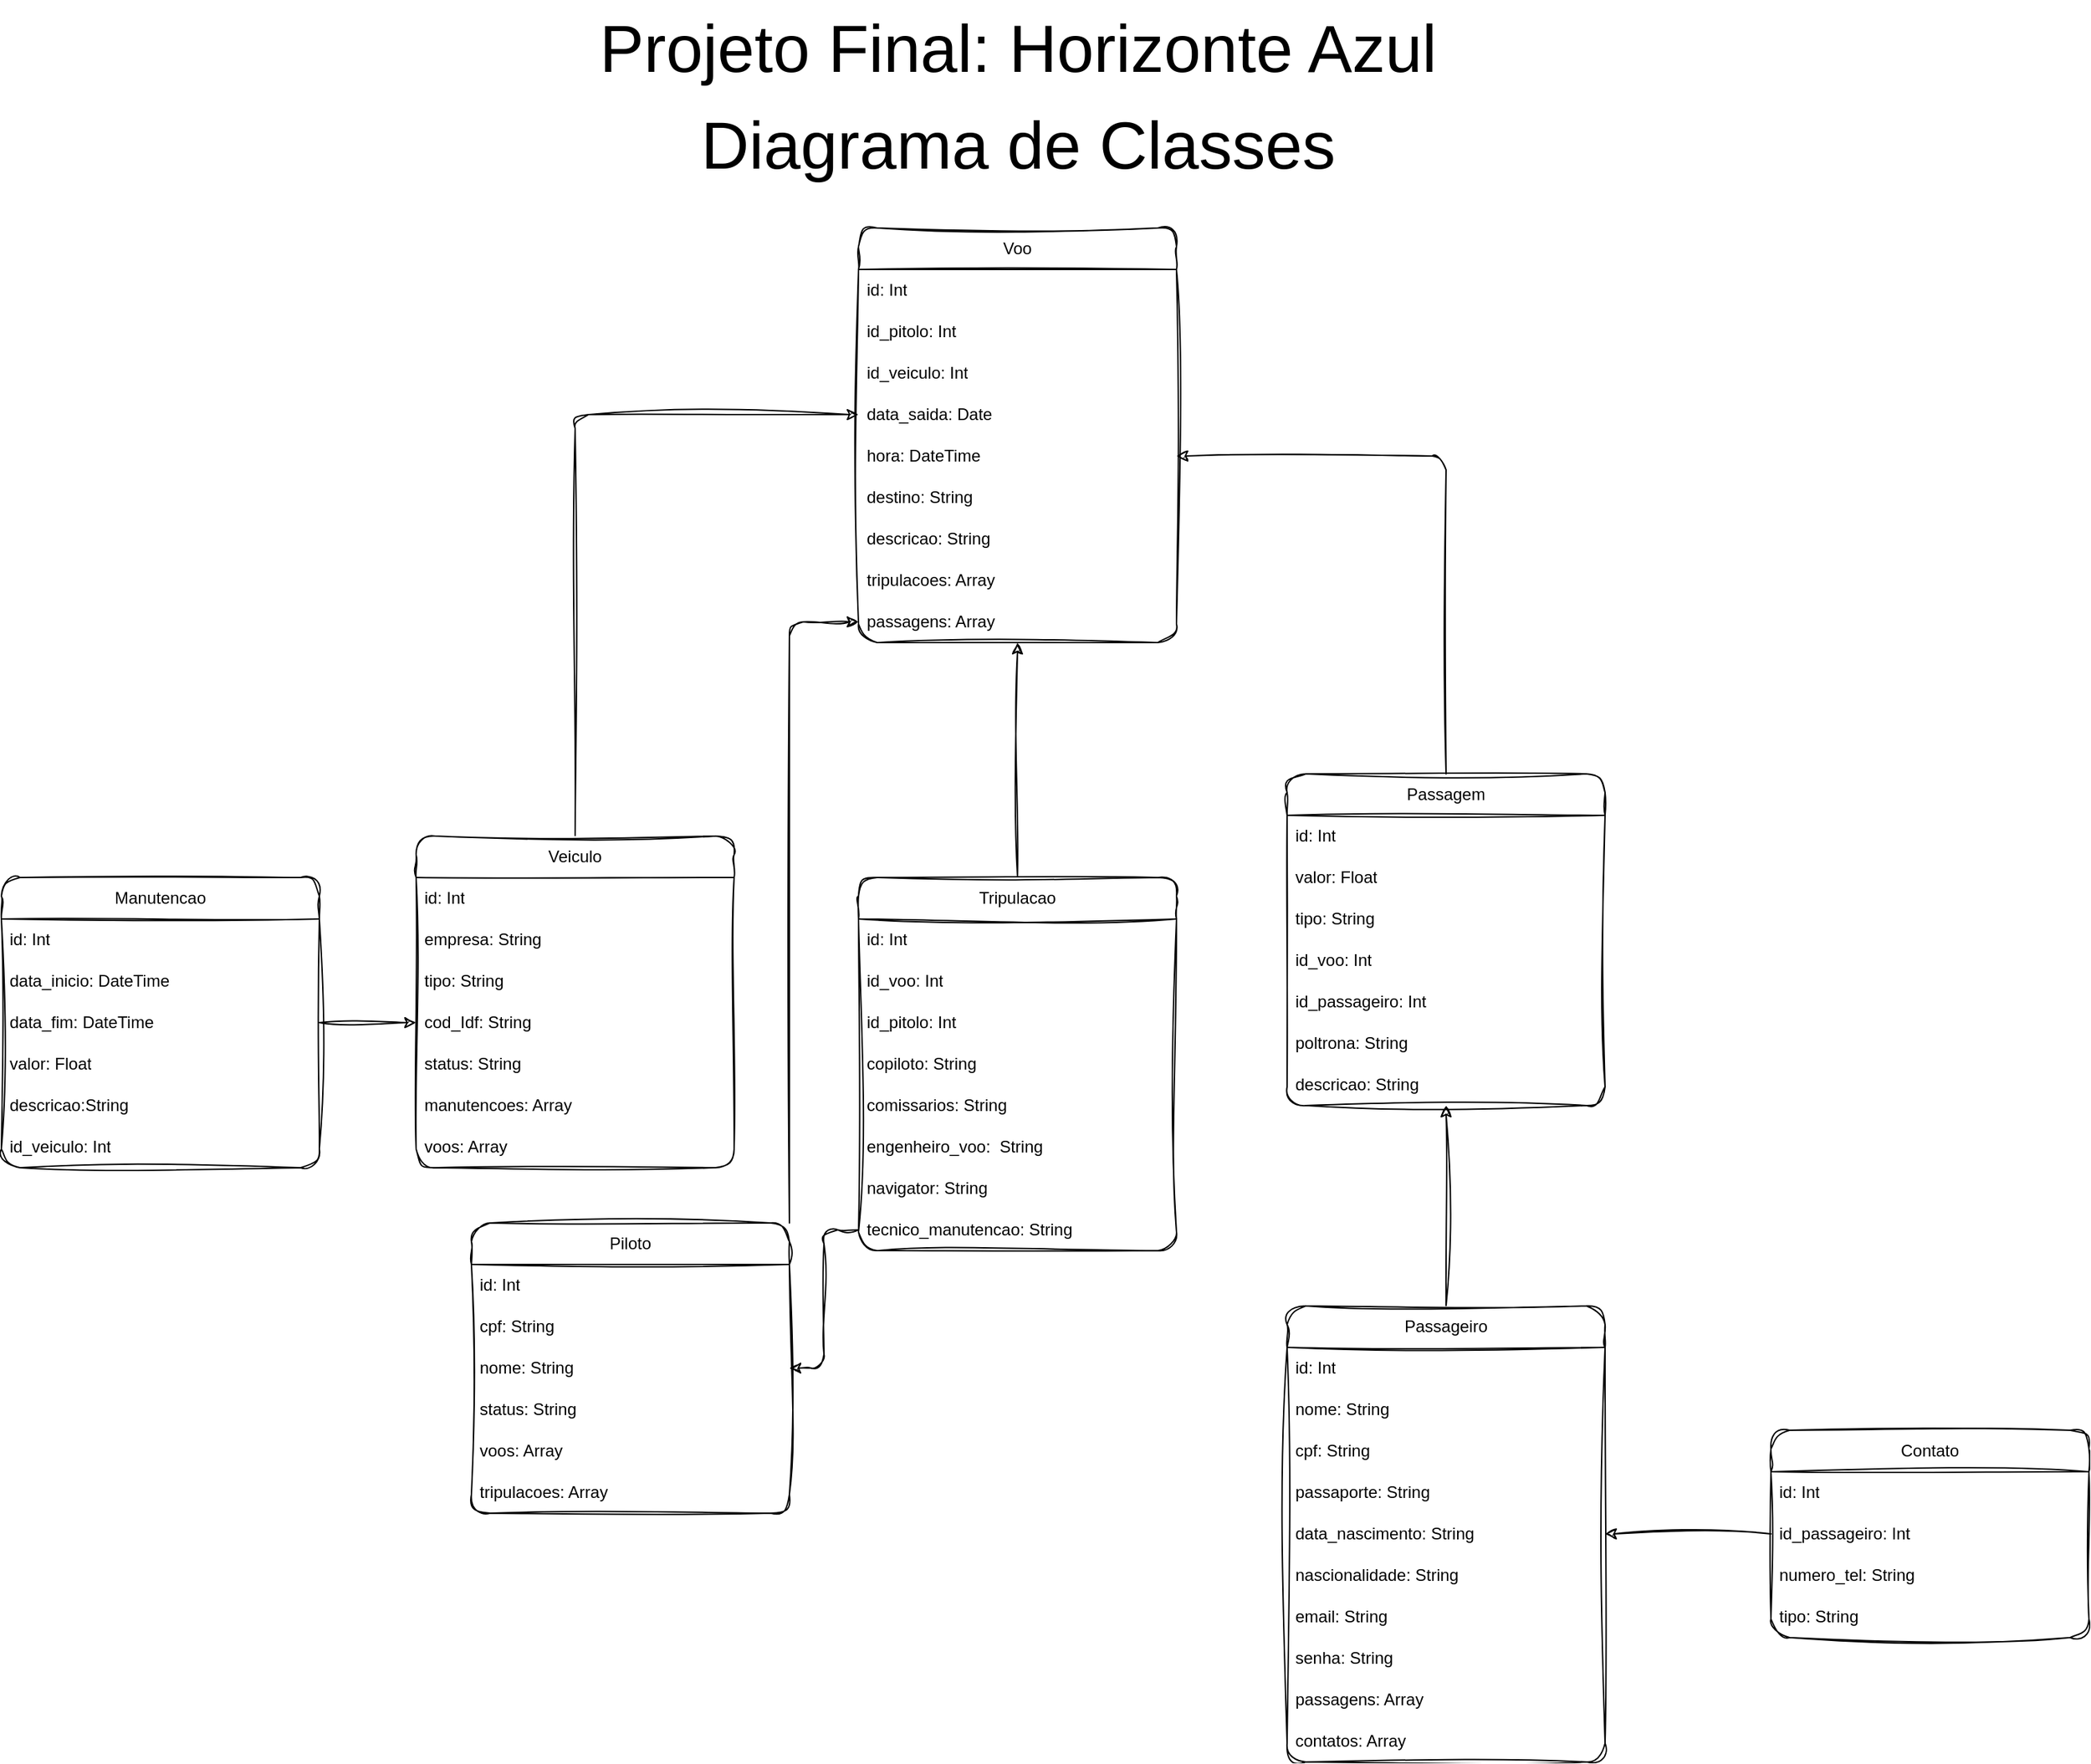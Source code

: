 <mxfile version="21.1.4" type="device">
  <diagram name="Página-1" id="57ZJlV7UDPxbz3Lcstur">
    <mxGraphModel dx="2261" dy="796" grid="1" gridSize="10" guides="1" tooltips="1" connect="1" arrows="1" fold="1" page="1" pageScale="1" pageWidth="827" pageHeight="1169" math="0" shadow="0">
      <root>
        <mxCell id="0" />
        <mxCell id="1" parent="0" />
        <mxCell id="BZqMz1iJFtQUYnJaiItr-1" value="&lt;font style=&quot;font-size: 48px;&quot;&gt;Projeto Final: Horizonte Azul&lt;/font&gt;" style="text;html=1;align=center;verticalAlign=middle;resizable=0;points=[];autosize=1;strokeColor=none;fillColor=none;labelBackgroundColor=none;sketch=1;curveFitting=1;jiggle=2;rounded=1;" parent="1" vertex="1">
          <mxGeometry x="-310" y="25" width="630" height="70" as="geometry" />
        </mxCell>
        <mxCell id="BZqMz1iJFtQUYnJaiItr-2" value="&lt;font style=&quot;font-size: 48px;&quot;&gt;Diagrama de Classes&lt;/font&gt;" style="text;html=1;align=center;verticalAlign=middle;resizable=0;points=[];autosize=1;strokeColor=none;fillColor=none;labelBackgroundColor=none;sketch=1;curveFitting=1;jiggle=2;rounded=1;" parent="1" vertex="1">
          <mxGeometry x="-235" y="95" width="480" height="70" as="geometry" />
        </mxCell>
        <mxCell id="BZqMz1iJFtQUYnJaiItr-3" value="Voo" style="swimlane;fontStyle=0;childLayout=stackLayout;horizontal=1;startSize=30;horizontalStack=0;resizeParent=1;resizeParentMax=0;resizeLast=0;collapsible=1;marginBottom=0;whiteSpace=wrap;html=1;labelBackgroundColor=none;sketch=1;curveFitting=1;jiggle=2;rounded=1;" parent="1" vertex="1">
          <mxGeometry x="-110" y="190" width="230" height="300" as="geometry" />
        </mxCell>
        <mxCell id="BZqMz1iJFtQUYnJaiItr-4" value="id: Int" style="text;strokeColor=none;fillColor=none;align=left;verticalAlign=middle;spacingLeft=4;spacingRight=4;overflow=hidden;points=[[0,0.5],[1,0.5]];portConstraint=eastwest;rotatable=0;whiteSpace=wrap;html=1;labelBackgroundColor=none;sketch=1;curveFitting=1;jiggle=2;rounded=1;" parent="BZqMz1iJFtQUYnJaiItr-3" vertex="1">
          <mxGeometry y="30" width="230" height="30" as="geometry" />
        </mxCell>
        <mxCell id="BZqMz1iJFtQUYnJaiItr-8" value="id_pitolo: Int" style="text;strokeColor=none;fillColor=none;align=left;verticalAlign=middle;spacingLeft=4;spacingRight=4;overflow=hidden;points=[[0,0.5],[1,0.5]];portConstraint=eastwest;rotatable=0;whiteSpace=wrap;html=1;labelBackgroundColor=none;sketch=1;curveFitting=1;jiggle=2;rounded=1;" parent="BZqMz1iJFtQUYnJaiItr-3" vertex="1">
          <mxGeometry y="60" width="230" height="30" as="geometry" />
        </mxCell>
        <mxCell id="BZqMz1iJFtQUYnJaiItr-9" value="id_veiculo: Int" style="text;strokeColor=none;fillColor=none;align=left;verticalAlign=middle;spacingLeft=4;spacingRight=4;overflow=hidden;points=[[0,0.5],[1,0.5]];portConstraint=eastwest;rotatable=0;whiteSpace=wrap;html=1;labelBackgroundColor=none;sketch=1;curveFitting=1;jiggle=2;rounded=1;" parent="BZqMz1iJFtQUYnJaiItr-3" vertex="1">
          <mxGeometry y="90" width="230" height="30" as="geometry" />
        </mxCell>
        <mxCell id="BZqMz1iJFtQUYnJaiItr-10" value="data_saida: Date" style="text;strokeColor=none;fillColor=none;align=left;verticalAlign=middle;spacingLeft=4;spacingRight=4;overflow=hidden;points=[[0,0.5],[1,0.5]];portConstraint=eastwest;rotatable=0;whiteSpace=wrap;html=1;labelBackgroundColor=none;sketch=1;curveFitting=1;jiggle=2;rounded=1;" parent="BZqMz1iJFtQUYnJaiItr-3" vertex="1">
          <mxGeometry y="120" width="230" height="30" as="geometry" />
        </mxCell>
        <mxCell id="BZqMz1iJFtQUYnJaiItr-7" value="hora: DateTime" style="text;strokeColor=none;fillColor=none;align=left;verticalAlign=middle;spacingLeft=4;spacingRight=4;overflow=hidden;points=[[0,0.5],[1,0.5]];portConstraint=eastwest;rotatable=0;whiteSpace=wrap;html=1;labelBackgroundColor=none;sketch=1;curveFitting=1;jiggle=2;rounded=1;" parent="BZqMz1iJFtQUYnJaiItr-3" vertex="1">
          <mxGeometry y="150" width="230" height="30" as="geometry" />
        </mxCell>
        <mxCell id="BZqMz1iJFtQUYnJaiItr-5" value="destino: String" style="text;strokeColor=none;fillColor=none;align=left;verticalAlign=middle;spacingLeft=4;spacingRight=4;overflow=hidden;points=[[0,0.5],[1,0.5]];portConstraint=eastwest;rotatable=0;whiteSpace=wrap;html=1;labelBackgroundColor=none;sketch=1;curveFitting=1;jiggle=2;rounded=1;" parent="BZqMz1iJFtQUYnJaiItr-3" vertex="1">
          <mxGeometry y="180" width="230" height="30" as="geometry" />
        </mxCell>
        <mxCell id="BZqMz1iJFtQUYnJaiItr-11" value="descricao: String" style="text;strokeColor=none;fillColor=none;align=left;verticalAlign=middle;spacingLeft=4;spacingRight=4;overflow=hidden;points=[[0,0.5],[1,0.5]];portConstraint=eastwest;rotatable=0;whiteSpace=wrap;html=1;labelBackgroundColor=none;sketch=1;curveFitting=1;jiggle=2;rounded=1;" parent="BZqMz1iJFtQUYnJaiItr-3" vertex="1">
          <mxGeometry y="210" width="230" height="30" as="geometry" />
        </mxCell>
        <mxCell id="BZqMz1iJFtQUYnJaiItr-12" value="tripulacoes: Array" style="text;strokeColor=none;fillColor=none;align=left;verticalAlign=middle;spacingLeft=4;spacingRight=4;overflow=hidden;points=[[0,0.5],[1,0.5]];portConstraint=eastwest;rotatable=0;whiteSpace=wrap;html=1;labelBackgroundColor=none;sketch=1;curveFitting=1;jiggle=2;rounded=1;" parent="BZqMz1iJFtQUYnJaiItr-3" vertex="1">
          <mxGeometry y="240" width="230" height="30" as="geometry" />
        </mxCell>
        <mxCell id="BZqMz1iJFtQUYnJaiItr-13" value="passagens: Array" style="text;strokeColor=none;fillColor=none;align=left;verticalAlign=middle;spacingLeft=4;spacingRight=4;overflow=hidden;points=[[0,0.5],[1,0.5]];portConstraint=eastwest;rotatable=0;whiteSpace=wrap;html=1;labelBackgroundColor=none;sketch=1;curveFitting=1;jiggle=2;rounded=1;" parent="BZqMz1iJFtQUYnJaiItr-3" vertex="1">
          <mxGeometry y="270" width="230" height="30" as="geometry" />
        </mxCell>
        <mxCell id="lLCVNI6AiPQ63KvBmihK-2" style="edgeStyle=orthogonalEdgeStyle;rounded=1;orthogonalLoop=1;jettySize=auto;html=1;entryX=0;entryY=0.5;entryDx=0;entryDy=0;labelBackgroundColor=none;fontColor=default;sketch=1;curveFitting=1;jiggle=2;" edge="1" parent="1" source="BZqMz1iJFtQUYnJaiItr-14" target="BZqMz1iJFtQUYnJaiItr-10">
          <mxGeometry relative="1" as="geometry" />
        </mxCell>
        <mxCell id="BZqMz1iJFtQUYnJaiItr-14" value="Veiculo" style="swimlane;fontStyle=0;childLayout=stackLayout;horizontal=1;startSize=30;horizontalStack=0;resizeParent=1;resizeParentMax=0;resizeLast=0;collapsible=1;marginBottom=0;whiteSpace=wrap;html=1;labelBackgroundColor=none;sketch=1;curveFitting=1;jiggle=2;rounded=1;" parent="1" vertex="1">
          <mxGeometry x="-430" y="630" width="230" height="240" as="geometry" />
        </mxCell>
        <mxCell id="BZqMz1iJFtQUYnJaiItr-15" value="id: Int" style="text;strokeColor=none;fillColor=none;align=left;verticalAlign=middle;spacingLeft=4;spacingRight=4;overflow=hidden;points=[[0,0.5],[1,0.5]];portConstraint=eastwest;rotatable=0;whiteSpace=wrap;html=1;labelBackgroundColor=none;sketch=1;curveFitting=1;jiggle=2;rounded=1;" parent="BZqMz1iJFtQUYnJaiItr-14" vertex="1">
          <mxGeometry y="30" width="230" height="30" as="geometry" />
        </mxCell>
        <mxCell id="BZqMz1iJFtQUYnJaiItr-20" value="empresa: String" style="text;strokeColor=none;fillColor=none;align=left;verticalAlign=middle;spacingLeft=4;spacingRight=4;overflow=hidden;points=[[0,0.5],[1,0.5]];portConstraint=eastwest;rotatable=0;whiteSpace=wrap;html=1;labelBackgroundColor=none;sketch=1;curveFitting=1;jiggle=2;rounded=1;" parent="BZqMz1iJFtQUYnJaiItr-14" vertex="1">
          <mxGeometry y="60" width="230" height="30" as="geometry" />
        </mxCell>
        <mxCell id="BZqMz1iJFtQUYnJaiItr-21" value="tipo: String" style="text;strokeColor=none;fillColor=none;align=left;verticalAlign=middle;spacingLeft=4;spacingRight=4;overflow=hidden;points=[[0,0.5],[1,0.5]];portConstraint=eastwest;rotatable=0;whiteSpace=wrap;html=1;labelBackgroundColor=none;sketch=1;curveFitting=1;jiggle=2;rounded=1;" parent="BZqMz1iJFtQUYnJaiItr-14" vertex="1">
          <mxGeometry y="90" width="230" height="30" as="geometry" />
        </mxCell>
        <mxCell id="BZqMz1iJFtQUYnJaiItr-62" value="cod_Idf: String" style="text;strokeColor=none;fillColor=none;align=left;verticalAlign=middle;spacingLeft=4;spacingRight=4;overflow=hidden;points=[[0,0.5],[1,0.5]];portConstraint=eastwest;rotatable=0;whiteSpace=wrap;html=1;labelBackgroundColor=none;sketch=1;curveFitting=1;jiggle=2;rounded=1;" parent="BZqMz1iJFtQUYnJaiItr-14" vertex="1">
          <mxGeometry y="120" width="230" height="30" as="geometry" />
        </mxCell>
        <mxCell id="BZqMz1iJFtQUYnJaiItr-63" value="status: String" style="text;strokeColor=none;fillColor=none;align=left;verticalAlign=middle;spacingLeft=4;spacingRight=4;overflow=hidden;points=[[0,0.5],[1,0.5]];portConstraint=eastwest;rotatable=0;whiteSpace=wrap;html=1;labelBackgroundColor=none;sketch=1;curveFitting=1;jiggle=2;rounded=1;" parent="BZqMz1iJFtQUYnJaiItr-14" vertex="1">
          <mxGeometry y="150" width="230" height="30" as="geometry" />
        </mxCell>
        <mxCell id="BZqMz1iJFtQUYnJaiItr-22" value="manutencoes: Array" style="text;strokeColor=none;fillColor=none;align=left;verticalAlign=middle;spacingLeft=4;spacingRight=4;overflow=hidden;points=[[0,0.5],[1,0.5]];portConstraint=eastwest;rotatable=0;whiteSpace=wrap;html=1;labelBackgroundColor=none;sketch=1;curveFitting=1;jiggle=2;rounded=1;" parent="BZqMz1iJFtQUYnJaiItr-14" vertex="1">
          <mxGeometry y="180" width="230" height="30" as="geometry" />
        </mxCell>
        <mxCell id="BZqMz1iJFtQUYnJaiItr-23" value="voos: Array" style="text;strokeColor=none;fillColor=none;align=left;verticalAlign=middle;spacingLeft=4;spacingRight=4;overflow=hidden;points=[[0,0.5],[1,0.5]];portConstraint=eastwest;rotatable=0;whiteSpace=wrap;html=1;labelBackgroundColor=none;sketch=1;curveFitting=1;jiggle=2;rounded=1;" parent="BZqMz1iJFtQUYnJaiItr-14" vertex="1">
          <mxGeometry y="210" width="230" height="30" as="geometry" />
        </mxCell>
        <mxCell id="lLCVNI6AiPQ63KvBmihK-6" style="edgeStyle=orthogonalEdgeStyle;rounded=1;orthogonalLoop=1;jettySize=auto;html=1;entryX=1;entryY=0.5;entryDx=0;entryDy=0;labelBackgroundColor=none;fontColor=default;sketch=1;curveFitting=1;jiggle=2;" edge="1" parent="1" source="BZqMz1iJFtQUYnJaiItr-25" target="BZqMz1iJFtQUYnJaiItr-7">
          <mxGeometry relative="1" as="geometry" />
        </mxCell>
        <mxCell id="BZqMz1iJFtQUYnJaiItr-25" value="Passagem" style="swimlane;fontStyle=0;childLayout=stackLayout;horizontal=1;startSize=30;horizontalStack=0;resizeParent=1;resizeParentMax=0;resizeLast=0;collapsible=1;marginBottom=0;whiteSpace=wrap;html=1;labelBackgroundColor=none;sketch=1;curveFitting=1;jiggle=2;rounded=1;" parent="1" vertex="1">
          <mxGeometry x="200" y="585" width="230" height="240" as="geometry" />
        </mxCell>
        <mxCell id="BZqMz1iJFtQUYnJaiItr-26" value="id: Int" style="text;strokeColor=none;fillColor=none;align=left;verticalAlign=middle;spacingLeft=4;spacingRight=4;overflow=hidden;points=[[0,0.5],[1,0.5]];portConstraint=eastwest;rotatable=0;whiteSpace=wrap;html=1;labelBackgroundColor=none;sketch=1;curveFitting=1;jiggle=2;rounded=1;" parent="BZqMz1iJFtQUYnJaiItr-25" vertex="1">
          <mxGeometry y="30" width="230" height="30" as="geometry" />
        </mxCell>
        <mxCell id="BZqMz1iJFtQUYnJaiItr-27" value="valor: Float" style="text;strokeColor=none;fillColor=none;align=left;verticalAlign=middle;spacingLeft=4;spacingRight=4;overflow=hidden;points=[[0,0.5],[1,0.5]];portConstraint=eastwest;rotatable=0;whiteSpace=wrap;html=1;labelBackgroundColor=none;sketch=1;curveFitting=1;jiggle=2;rounded=1;" parent="BZqMz1iJFtQUYnJaiItr-25" vertex="1">
          <mxGeometry y="60" width="230" height="30" as="geometry" />
        </mxCell>
        <mxCell id="BZqMz1iJFtQUYnJaiItr-28" value="tipo: String" style="text;strokeColor=none;fillColor=none;align=left;verticalAlign=middle;spacingLeft=4;spacingRight=4;overflow=hidden;points=[[0,0.5],[1,0.5]];portConstraint=eastwest;rotatable=0;whiteSpace=wrap;html=1;labelBackgroundColor=none;sketch=1;curveFitting=1;jiggle=2;rounded=1;" parent="BZqMz1iJFtQUYnJaiItr-25" vertex="1">
          <mxGeometry y="90" width="230" height="30" as="geometry" />
        </mxCell>
        <mxCell id="BZqMz1iJFtQUYnJaiItr-29" value="id_voo: Int" style="text;strokeColor=none;fillColor=none;align=left;verticalAlign=middle;spacingLeft=4;spacingRight=4;overflow=hidden;points=[[0,0.5],[1,0.5]];portConstraint=eastwest;rotatable=0;whiteSpace=wrap;html=1;labelBackgroundColor=none;sketch=1;curveFitting=1;jiggle=2;rounded=1;" parent="BZqMz1iJFtQUYnJaiItr-25" vertex="1">
          <mxGeometry y="120" width="230" height="30" as="geometry" />
        </mxCell>
        <mxCell id="BZqMz1iJFtQUYnJaiItr-30" value="id_passageiro: Int" style="text;strokeColor=none;fillColor=none;align=left;verticalAlign=middle;spacingLeft=4;spacingRight=4;overflow=hidden;points=[[0,0.5],[1,0.5]];portConstraint=eastwest;rotatable=0;whiteSpace=wrap;html=1;labelBackgroundColor=none;sketch=1;curveFitting=1;jiggle=2;rounded=1;" parent="BZqMz1iJFtQUYnJaiItr-25" vertex="1">
          <mxGeometry y="150" width="230" height="30" as="geometry" />
        </mxCell>
        <mxCell id="BZqMz1iJFtQUYnJaiItr-31" value="poltrona: String" style="text;strokeColor=none;fillColor=none;align=left;verticalAlign=middle;spacingLeft=4;spacingRight=4;overflow=hidden;points=[[0,0.5],[1,0.5]];portConstraint=eastwest;rotatable=0;whiteSpace=wrap;html=1;labelBackgroundColor=none;sketch=1;curveFitting=1;jiggle=2;rounded=1;" parent="BZqMz1iJFtQUYnJaiItr-25" vertex="1">
          <mxGeometry y="180" width="230" height="30" as="geometry" />
        </mxCell>
        <mxCell id="BZqMz1iJFtQUYnJaiItr-32" value="descricao: String" style="text;strokeColor=none;fillColor=none;align=left;verticalAlign=middle;spacingLeft=4;spacingRight=4;overflow=hidden;points=[[0,0.5],[1,0.5]];portConstraint=eastwest;rotatable=0;whiteSpace=wrap;html=1;labelBackgroundColor=none;sketch=1;curveFitting=1;jiggle=2;rounded=1;" parent="BZqMz1iJFtQUYnJaiItr-25" vertex="1">
          <mxGeometry y="210" width="230" height="30" as="geometry" />
        </mxCell>
        <mxCell id="lLCVNI6AiPQ63KvBmihK-5" style="edgeStyle=orthogonalEdgeStyle;rounded=1;orthogonalLoop=1;jettySize=auto;html=1;labelBackgroundColor=none;fontColor=default;sketch=1;curveFitting=1;jiggle=2;" edge="1" parent="1" source="BZqMz1iJFtQUYnJaiItr-51" target="BZqMz1iJFtQUYnJaiItr-3">
          <mxGeometry relative="1" as="geometry" />
        </mxCell>
        <mxCell id="BZqMz1iJFtQUYnJaiItr-51" value="Tripulacao" style="swimlane;fontStyle=0;childLayout=stackLayout;horizontal=1;startSize=30;horizontalStack=0;resizeParent=1;resizeParentMax=0;resizeLast=0;collapsible=1;marginBottom=0;whiteSpace=wrap;html=1;labelBackgroundColor=none;sketch=1;curveFitting=1;jiggle=2;rounded=1;" parent="1" vertex="1">
          <mxGeometry x="-110" y="660" width="230" height="270" as="geometry" />
        </mxCell>
        <mxCell id="BZqMz1iJFtQUYnJaiItr-52" value="id: Int" style="text;strokeColor=none;fillColor=none;align=left;verticalAlign=middle;spacingLeft=4;spacingRight=4;overflow=hidden;points=[[0,0.5],[1,0.5]];portConstraint=eastwest;rotatable=0;whiteSpace=wrap;html=1;labelBackgroundColor=none;sketch=1;curveFitting=1;jiggle=2;rounded=1;" parent="BZqMz1iJFtQUYnJaiItr-51" vertex="1">
          <mxGeometry y="30" width="230" height="30" as="geometry" />
        </mxCell>
        <mxCell id="BZqMz1iJFtQUYnJaiItr-54" value="id_voo: Int" style="text;strokeColor=none;fillColor=none;align=left;verticalAlign=middle;spacingLeft=4;spacingRight=4;overflow=hidden;points=[[0,0.5],[1,0.5]];portConstraint=eastwest;rotatable=0;whiteSpace=wrap;html=1;labelBackgroundColor=none;sketch=1;curveFitting=1;jiggle=2;rounded=1;" parent="BZqMz1iJFtQUYnJaiItr-51" vertex="1">
          <mxGeometry y="60" width="230" height="30" as="geometry" />
        </mxCell>
        <mxCell id="BZqMz1iJFtQUYnJaiItr-53" value="id_pitolo: Int" style="text;strokeColor=none;fillColor=none;align=left;verticalAlign=middle;spacingLeft=4;spacingRight=4;overflow=hidden;points=[[0,0.5],[1,0.5]];portConstraint=eastwest;rotatable=0;whiteSpace=wrap;html=1;labelBackgroundColor=none;sketch=1;curveFitting=1;jiggle=2;rounded=1;" parent="BZqMz1iJFtQUYnJaiItr-51" vertex="1">
          <mxGeometry y="90" width="230" height="30" as="geometry" />
        </mxCell>
        <mxCell id="BZqMz1iJFtQUYnJaiItr-55" value="copiloto: String" style="text;strokeColor=none;fillColor=none;align=left;verticalAlign=middle;spacingLeft=4;spacingRight=4;overflow=hidden;points=[[0,0.5],[1,0.5]];portConstraint=eastwest;rotatable=0;whiteSpace=wrap;html=1;labelBackgroundColor=none;sketch=1;curveFitting=1;jiggle=2;rounded=1;" parent="BZqMz1iJFtQUYnJaiItr-51" vertex="1">
          <mxGeometry y="120" width="230" height="30" as="geometry" />
        </mxCell>
        <mxCell id="BZqMz1iJFtQUYnJaiItr-56" value="comissarios: String" style="text;strokeColor=none;fillColor=none;align=left;verticalAlign=middle;spacingLeft=4;spacingRight=4;overflow=hidden;points=[[0,0.5],[1,0.5]];portConstraint=eastwest;rotatable=0;whiteSpace=wrap;html=1;labelBackgroundColor=none;sketch=1;curveFitting=1;jiggle=2;rounded=1;" parent="BZqMz1iJFtQUYnJaiItr-51" vertex="1">
          <mxGeometry y="150" width="230" height="30" as="geometry" />
        </mxCell>
        <mxCell id="BZqMz1iJFtQUYnJaiItr-57" value="engenheiro_voo:&amp;nbsp; String" style="text;strokeColor=none;fillColor=none;align=left;verticalAlign=middle;spacingLeft=4;spacingRight=4;overflow=hidden;points=[[0,0.5],[1,0.5]];portConstraint=eastwest;rotatable=0;whiteSpace=wrap;html=1;labelBackgroundColor=none;sketch=1;curveFitting=1;jiggle=2;rounded=1;" parent="BZqMz1iJFtQUYnJaiItr-51" vertex="1">
          <mxGeometry y="180" width="230" height="30" as="geometry" />
        </mxCell>
        <mxCell id="BZqMz1iJFtQUYnJaiItr-58" value="navigator: String" style="text;strokeColor=none;fillColor=none;align=left;verticalAlign=middle;spacingLeft=4;spacingRight=4;overflow=hidden;points=[[0,0.5],[1,0.5]];portConstraint=eastwest;rotatable=0;whiteSpace=wrap;html=1;labelBackgroundColor=none;sketch=1;curveFitting=1;jiggle=2;rounded=1;" parent="BZqMz1iJFtQUYnJaiItr-51" vertex="1">
          <mxGeometry y="210" width="230" height="30" as="geometry" />
        </mxCell>
        <mxCell id="BZqMz1iJFtQUYnJaiItr-60" value="tecnico_manutencao: String" style="text;strokeColor=none;fillColor=none;align=left;verticalAlign=middle;spacingLeft=4;spacingRight=4;overflow=hidden;points=[[0,0.5],[1,0.5]];portConstraint=eastwest;rotatable=0;whiteSpace=wrap;html=1;labelBackgroundColor=none;sketch=1;curveFitting=1;jiggle=2;rounded=1;" parent="BZqMz1iJFtQUYnJaiItr-51" vertex="1">
          <mxGeometry y="240" width="230" height="30" as="geometry" />
        </mxCell>
        <mxCell id="BZqMz1iJFtQUYnJaiItr-64" value="Manutencao" style="swimlane;fontStyle=0;childLayout=stackLayout;horizontal=1;startSize=30;horizontalStack=0;resizeParent=1;resizeParentMax=0;resizeLast=0;collapsible=1;marginBottom=0;whiteSpace=wrap;html=1;labelBackgroundColor=none;sketch=1;curveFitting=1;jiggle=2;rounded=1;" parent="1" vertex="1">
          <mxGeometry x="-730" y="660" width="230" height="210" as="geometry" />
        </mxCell>
        <mxCell id="BZqMz1iJFtQUYnJaiItr-65" value="id: Int" style="text;strokeColor=none;fillColor=none;align=left;verticalAlign=middle;spacingLeft=4;spacingRight=4;overflow=hidden;points=[[0,0.5],[1,0.5]];portConstraint=eastwest;rotatable=0;whiteSpace=wrap;html=1;labelBackgroundColor=none;sketch=1;curveFitting=1;jiggle=2;rounded=1;" parent="BZqMz1iJFtQUYnJaiItr-64" vertex="1">
          <mxGeometry y="30" width="230" height="30" as="geometry" />
        </mxCell>
        <mxCell id="BZqMz1iJFtQUYnJaiItr-66" value="data_inicio: DateTime" style="text;strokeColor=none;fillColor=none;align=left;verticalAlign=middle;spacingLeft=4;spacingRight=4;overflow=hidden;points=[[0,0.5],[1,0.5]];portConstraint=eastwest;rotatable=0;whiteSpace=wrap;html=1;labelBackgroundColor=none;sketch=1;curveFitting=1;jiggle=2;rounded=1;" parent="BZqMz1iJFtQUYnJaiItr-64" vertex="1">
          <mxGeometry y="60" width="230" height="30" as="geometry" />
        </mxCell>
        <mxCell id="BZqMz1iJFtQUYnJaiItr-67" value="data_fim: DateTime" style="text;strokeColor=none;fillColor=none;align=left;verticalAlign=middle;spacingLeft=4;spacingRight=4;overflow=hidden;points=[[0,0.5],[1,0.5]];portConstraint=eastwest;rotatable=0;whiteSpace=wrap;html=1;labelBackgroundColor=none;sketch=1;curveFitting=1;jiggle=2;rounded=1;" parent="BZqMz1iJFtQUYnJaiItr-64" vertex="1">
          <mxGeometry y="90" width="230" height="30" as="geometry" />
        </mxCell>
        <mxCell id="BZqMz1iJFtQUYnJaiItr-68" value="valor: Float" style="text;strokeColor=none;fillColor=none;align=left;verticalAlign=middle;spacingLeft=4;spacingRight=4;overflow=hidden;points=[[0,0.5],[1,0.5]];portConstraint=eastwest;rotatable=0;whiteSpace=wrap;html=1;labelBackgroundColor=none;sketch=1;curveFitting=1;jiggle=2;rounded=1;" parent="BZqMz1iJFtQUYnJaiItr-64" vertex="1">
          <mxGeometry y="120" width="230" height="30" as="geometry" />
        </mxCell>
        <mxCell id="BZqMz1iJFtQUYnJaiItr-69" value="descricao:String" style="text;strokeColor=none;fillColor=none;align=left;verticalAlign=middle;spacingLeft=4;spacingRight=4;overflow=hidden;points=[[0,0.5],[1,0.5]];portConstraint=eastwest;rotatable=0;whiteSpace=wrap;html=1;labelBackgroundColor=none;sketch=1;curveFitting=1;jiggle=2;rounded=1;" parent="BZqMz1iJFtQUYnJaiItr-64" vertex="1">
          <mxGeometry y="150" width="230" height="30" as="geometry" />
        </mxCell>
        <mxCell id="BZqMz1iJFtQUYnJaiItr-70" value="id_veiculo: Int" style="text;strokeColor=none;fillColor=none;align=left;verticalAlign=middle;spacingLeft=4;spacingRight=4;overflow=hidden;points=[[0,0.5],[1,0.5]];portConstraint=eastwest;rotatable=0;whiteSpace=wrap;html=1;labelBackgroundColor=none;sketch=1;curveFitting=1;jiggle=2;rounded=1;" parent="BZqMz1iJFtQUYnJaiItr-64" vertex="1">
          <mxGeometry y="180" width="230" height="30" as="geometry" />
        </mxCell>
        <mxCell id="lLCVNI6AiPQ63KvBmihK-3" style="edgeStyle=orthogonalEdgeStyle;rounded=1;orthogonalLoop=1;jettySize=auto;html=1;entryX=0;entryY=0.5;entryDx=0;entryDy=0;exitX=1;exitY=0;exitDx=0;exitDy=0;labelBackgroundColor=none;fontColor=default;sketch=1;curveFitting=1;jiggle=2;" edge="1" parent="1" source="BZqMz1iJFtQUYnJaiItr-73" target="BZqMz1iJFtQUYnJaiItr-13">
          <mxGeometry relative="1" as="geometry" />
        </mxCell>
        <mxCell id="BZqMz1iJFtQUYnJaiItr-73" value="Piloto" style="swimlane;fontStyle=0;childLayout=stackLayout;horizontal=1;startSize=30;horizontalStack=0;resizeParent=1;resizeParentMax=0;resizeLast=0;collapsible=1;marginBottom=0;whiteSpace=wrap;html=1;labelBackgroundColor=none;sketch=1;curveFitting=1;jiggle=2;rounded=1;" parent="1" vertex="1">
          <mxGeometry x="-390" y="910" width="230" height="210" as="geometry" />
        </mxCell>
        <mxCell id="BZqMz1iJFtQUYnJaiItr-74" value="id: Int" style="text;strokeColor=none;fillColor=none;align=left;verticalAlign=middle;spacingLeft=4;spacingRight=4;overflow=hidden;points=[[0,0.5],[1,0.5]];portConstraint=eastwest;rotatable=0;whiteSpace=wrap;html=1;labelBackgroundColor=none;sketch=1;curveFitting=1;jiggle=2;rounded=1;" parent="BZqMz1iJFtQUYnJaiItr-73" vertex="1">
          <mxGeometry y="30" width="230" height="30" as="geometry" />
        </mxCell>
        <mxCell id="BZqMz1iJFtQUYnJaiItr-75" value="cpf: String" style="text;strokeColor=none;fillColor=none;align=left;verticalAlign=middle;spacingLeft=4;spacingRight=4;overflow=hidden;points=[[0,0.5],[1,0.5]];portConstraint=eastwest;rotatable=0;whiteSpace=wrap;html=1;labelBackgroundColor=none;sketch=1;curveFitting=1;jiggle=2;rounded=1;" parent="BZqMz1iJFtQUYnJaiItr-73" vertex="1">
          <mxGeometry y="60" width="230" height="30" as="geometry" />
        </mxCell>
        <mxCell id="BZqMz1iJFtQUYnJaiItr-76" value="nome: String" style="text;strokeColor=none;fillColor=none;align=left;verticalAlign=middle;spacingLeft=4;spacingRight=4;overflow=hidden;points=[[0,0.5],[1,0.5]];portConstraint=eastwest;rotatable=0;whiteSpace=wrap;html=1;labelBackgroundColor=none;sketch=1;curveFitting=1;jiggle=2;rounded=1;" parent="BZqMz1iJFtQUYnJaiItr-73" vertex="1">
          <mxGeometry y="90" width="230" height="30" as="geometry" />
        </mxCell>
        <mxCell id="BZqMz1iJFtQUYnJaiItr-77" value="status: String" style="text;strokeColor=none;fillColor=none;align=left;verticalAlign=middle;spacingLeft=4;spacingRight=4;overflow=hidden;points=[[0,0.5],[1,0.5]];portConstraint=eastwest;rotatable=0;whiteSpace=wrap;html=1;labelBackgroundColor=none;sketch=1;curveFitting=1;jiggle=2;rounded=1;" parent="BZqMz1iJFtQUYnJaiItr-73" vertex="1">
          <mxGeometry y="120" width="230" height="30" as="geometry" />
        </mxCell>
        <mxCell id="BZqMz1iJFtQUYnJaiItr-79" value="voos: Array" style="text;strokeColor=none;fillColor=none;align=left;verticalAlign=middle;spacingLeft=4;spacingRight=4;overflow=hidden;points=[[0,0.5],[1,0.5]];portConstraint=eastwest;rotatable=0;whiteSpace=wrap;html=1;labelBackgroundColor=none;sketch=1;curveFitting=1;jiggle=2;rounded=1;" parent="BZqMz1iJFtQUYnJaiItr-73" vertex="1">
          <mxGeometry y="150" width="230" height="30" as="geometry" />
        </mxCell>
        <mxCell id="BZqMz1iJFtQUYnJaiItr-80" value="tripulacoes: Array" style="text;strokeColor=none;fillColor=none;align=left;verticalAlign=middle;spacingLeft=4;spacingRight=4;overflow=hidden;points=[[0,0.5],[1,0.5]];portConstraint=eastwest;rotatable=0;whiteSpace=wrap;html=1;labelBackgroundColor=none;sketch=1;curveFitting=1;jiggle=2;rounded=1;" parent="BZqMz1iJFtQUYnJaiItr-73" vertex="1">
          <mxGeometry y="180" width="230" height="30" as="geometry" />
        </mxCell>
        <mxCell id="lLCVNI6AiPQ63KvBmihK-4" style="edgeStyle=orthogonalEdgeStyle;rounded=1;orthogonalLoop=1;jettySize=auto;html=1;entryX=0;entryY=0.5;entryDx=0;entryDy=0;labelBackgroundColor=none;fontColor=default;sketch=1;curveFitting=1;jiggle=2;" edge="1" parent="1" source="BZqMz1iJFtQUYnJaiItr-67" target="BZqMz1iJFtQUYnJaiItr-62">
          <mxGeometry relative="1" as="geometry" />
        </mxCell>
        <mxCell id="lLCVNI6AiPQ63KvBmihK-7" style="edgeStyle=orthogonalEdgeStyle;rounded=1;orthogonalLoop=1;jettySize=auto;html=1;entryX=1;entryY=0.5;entryDx=0;entryDy=0;labelBackgroundColor=none;fontColor=default;sketch=1;curveFitting=1;jiggle=2;" edge="1" parent="1" source="BZqMz1iJFtQUYnJaiItr-60" target="BZqMz1iJFtQUYnJaiItr-76">
          <mxGeometry relative="1" as="geometry">
            <mxPoint x="-160" y="1075" as="targetPoint" />
          </mxGeometry>
        </mxCell>
        <mxCell id="lLCVNI6AiPQ63KvBmihK-28" style="edgeStyle=orthogonalEdgeStyle;rounded=1;orthogonalLoop=1;jettySize=auto;html=1;labelBackgroundColor=none;fontColor=default;sketch=1;curveFitting=1;jiggle=2;" edge="1" parent="1" source="lLCVNI6AiPQ63KvBmihK-8" target="BZqMz1iJFtQUYnJaiItr-25">
          <mxGeometry relative="1" as="geometry" />
        </mxCell>
        <mxCell id="lLCVNI6AiPQ63KvBmihK-8" value="Passageiro" style="swimlane;fontStyle=0;childLayout=stackLayout;horizontal=1;startSize=30;horizontalStack=0;resizeParent=1;resizeParentMax=0;resizeLast=0;collapsible=1;marginBottom=0;whiteSpace=wrap;html=1;labelBackgroundColor=none;sketch=1;curveFitting=1;jiggle=2;rounded=1;" vertex="1" parent="1">
          <mxGeometry x="200" y="970" width="230" height="330" as="geometry" />
        </mxCell>
        <mxCell id="lLCVNI6AiPQ63KvBmihK-9" value="id: Int" style="text;strokeColor=none;fillColor=none;align=left;verticalAlign=middle;spacingLeft=4;spacingRight=4;overflow=hidden;points=[[0,0.5],[1,0.5]];portConstraint=eastwest;rotatable=0;whiteSpace=wrap;html=1;labelBackgroundColor=none;sketch=1;curveFitting=1;jiggle=2;rounded=1;" vertex="1" parent="lLCVNI6AiPQ63KvBmihK-8">
          <mxGeometry y="30" width="230" height="30" as="geometry" />
        </mxCell>
        <mxCell id="lLCVNI6AiPQ63KvBmihK-10" value="nome: String&amp;nbsp;" style="text;strokeColor=none;fillColor=none;align=left;verticalAlign=middle;spacingLeft=4;spacingRight=4;overflow=hidden;points=[[0,0.5],[1,0.5]];portConstraint=eastwest;rotatable=0;whiteSpace=wrap;html=1;labelBackgroundColor=none;sketch=1;curveFitting=1;jiggle=2;rounded=1;" vertex="1" parent="lLCVNI6AiPQ63KvBmihK-8">
          <mxGeometry y="60" width="230" height="30" as="geometry" />
        </mxCell>
        <mxCell id="lLCVNI6AiPQ63KvBmihK-11" value="cpf: String&amp;nbsp;" style="text;strokeColor=none;fillColor=none;align=left;verticalAlign=middle;spacingLeft=4;spacingRight=4;overflow=hidden;points=[[0,0.5],[1,0.5]];portConstraint=eastwest;rotatable=0;whiteSpace=wrap;html=1;labelBackgroundColor=none;sketch=1;curveFitting=1;jiggle=2;rounded=1;" vertex="1" parent="lLCVNI6AiPQ63KvBmihK-8">
          <mxGeometry y="90" width="230" height="30" as="geometry" />
        </mxCell>
        <mxCell id="lLCVNI6AiPQ63KvBmihK-12" value="passaporte: String&amp;nbsp;" style="text;strokeColor=none;fillColor=none;align=left;verticalAlign=middle;spacingLeft=4;spacingRight=4;overflow=hidden;points=[[0,0.5],[1,0.5]];portConstraint=eastwest;rotatable=0;whiteSpace=wrap;html=1;labelBackgroundColor=none;sketch=1;curveFitting=1;jiggle=2;rounded=1;" vertex="1" parent="lLCVNI6AiPQ63KvBmihK-8">
          <mxGeometry y="120" width="230" height="30" as="geometry" />
        </mxCell>
        <mxCell id="lLCVNI6AiPQ63KvBmihK-13" value="data_nascimento: String&amp;nbsp;" style="text;strokeColor=none;fillColor=none;align=left;verticalAlign=middle;spacingLeft=4;spacingRight=4;overflow=hidden;points=[[0,0.5],[1,0.5]];portConstraint=eastwest;rotatable=0;whiteSpace=wrap;html=1;labelBackgroundColor=none;sketch=1;curveFitting=1;jiggle=2;rounded=1;" vertex="1" parent="lLCVNI6AiPQ63KvBmihK-8">
          <mxGeometry y="150" width="230" height="30" as="geometry" />
        </mxCell>
        <mxCell id="lLCVNI6AiPQ63KvBmihK-14" value="nascionalidade: String&amp;nbsp;" style="text;strokeColor=none;fillColor=none;align=left;verticalAlign=middle;spacingLeft=4;spacingRight=4;overflow=hidden;points=[[0,0.5],[1,0.5]];portConstraint=eastwest;rotatable=0;whiteSpace=wrap;html=1;labelBackgroundColor=none;sketch=1;curveFitting=1;jiggle=2;rounded=1;" vertex="1" parent="lLCVNI6AiPQ63KvBmihK-8">
          <mxGeometry y="180" width="230" height="30" as="geometry" />
        </mxCell>
        <mxCell id="lLCVNI6AiPQ63KvBmihK-15" value="email: String" style="text;strokeColor=none;fillColor=none;align=left;verticalAlign=middle;spacingLeft=4;spacingRight=4;overflow=hidden;points=[[0,0.5],[1,0.5]];portConstraint=eastwest;rotatable=0;whiteSpace=wrap;html=1;labelBackgroundColor=none;sketch=1;curveFitting=1;jiggle=2;rounded=1;" vertex="1" parent="lLCVNI6AiPQ63KvBmihK-8">
          <mxGeometry y="210" width="230" height="30" as="geometry" />
        </mxCell>
        <mxCell id="lLCVNI6AiPQ63KvBmihK-30" value="senha: String" style="text;strokeColor=none;fillColor=none;align=left;verticalAlign=middle;spacingLeft=4;spacingRight=4;overflow=hidden;points=[[0,0.5],[1,0.5]];portConstraint=eastwest;rotatable=0;whiteSpace=wrap;html=1;labelBackgroundColor=none;sketch=1;curveFitting=1;jiggle=2;rounded=1;" vertex="1" parent="lLCVNI6AiPQ63KvBmihK-8">
          <mxGeometry y="240" width="230" height="30" as="geometry" />
        </mxCell>
        <mxCell id="lLCVNI6AiPQ63KvBmihK-16" value="passagens: Array" style="text;strokeColor=none;fillColor=none;align=left;verticalAlign=middle;spacingLeft=4;spacingRight=4;overflow=hidden;points=[[0,0.5],[1,0.5]];portConstraint=eastwest;rotatable=0;whiteSpace=wrap;html=1;labelBackgroundColor=none;sketch=1;curveFitting=1;jiggle=2;rounded=1;" vertex="1" parent="lLCVNI6AiPQ63KvBmihK-8">
          <mxGeometry y="270" width="230" height="30" as="geometry" />
        </mxCell>
        <mxCell id="lLCVNI6AiPQ63KvBmihK-17" value="contatos: Array" style="text;strokeColor=none;fillColor=none;align=left;verticalAlign=middle;spacingLeft=4;spacingRight=4;overflow=hidden;points=[[0,0.5],[1,0.5]];portConstraint=eastwest;rotatable=0;whiteSpace=wrap;html=1;labelBackgroundColor=none;sketch=1;curveFitting=1;jiggle=2;rounded=1;" vertex="1" parent="lLCVNI6AiPQ63KvBmihK-8">
          <mxGeometry y="300" width="230" height="30" as="geometry" />
        </mxCell>
        <mxCell id="lLCVNI6AiPQ63KvBmihK-29" style="edgeStyle=orthogonalEdgeStyle;rounded=1;orthogonalLoop=1;jettySize=auto;html=1;entryX=1;entryY=0.5;entryDx=0;entryDy=0;labelBackgroundColor=none;fontColor=default;sketch=1;curveFitting=1;jiggle=2;" edge="1" parent="1" source="lLCVNI6AiPQ63KvBmihK-18" target="lLCVNI6AiPQ63KvBmihK-13">
          <mxGeometry relative="1" as="geometry" />
        </mxCell>
        <mxCell id="lLCVNI6AiPQ63KvBmihK-18" value="Contato" style="swimlane;fontStyle=0;childLayout=stackLayout;horizontal=1;startSize=30;horizontalStack=0;resizeParent=1;resizeParentMax=0;resizeLast=0;collapsible=1;marginBottom=0;whiteSpace=wrap;html=1;labelBackgroundColor=none;sketch=1;curveFitting=1;jiggle=2;rounded=1;" vertex="1" parent="1">
          <mxGeometry x="550" y="1060" width="230" height="150" as="geometry" />
        </mxCell>
        <mxCell id="lLCVNI6AiPQ63KvBmihK-19" value="id: Int" style="text;strokeColor=none;fillColor=none;align=left;verticalAlign=middle;spacingLeft=4;spacingRight=4;overflow=hidden;points=[[0,0.5],[1,0.5]];portConstraint=eastwest;rotatable=0;whiteSpace=wrap;html=1;labelBackgroundColor=none;sketch=1;curveFitting=1;jiggle=2;rounded=1;" vertex="1" parent="lLCVNI6AiPQ63KvBmihK-18">
          <mxGeometry y="30" width="230" height="30" as="geometry" />
        </mxCell>
        <mxCell id="lLCVNI6AiPQ63KvBmihK-20" value="id_passageiro: Int" style="text;strokeColor=none;fillColor=none;align=left;verticalAlign=middle;spacingLeft=4;spacingRight=4;overflow=hidden;points=[[0,0.5],[1,0.5]];portConstraint=eastwest;rotatable=0;whiteSpace=wrap;html=1;labelBackgroundColor=none;sketch=1;curveFitting=1;jiggle=2;rounded=1;" vertex="1" parent="lLCVNI6AiPQ63KvBmihK-18">
          <mxGeometry y="60" width="230" height="30" as="geometry" />
        </mxCell>
        <mxCell id="lLCVNI6AiPQ63KvBmihK-24" value="numero_tel: String" style="text;strokeColor=none;fillColor=none;align=left;verticalAlign=middle;spacingLeft=4;spacingRight=4;overflow=hidden;points=[[0,0.5],[1,0.5]];portConstraint=eastwest;rotatable=0;whiteSpace=wrap;html=1;labelBackgroundColor=none;sketch=1;curveFitting=1;jiggle=2;rounded=1;" vertex="1" parent="lLCVNI6AiPQ63KvBmihK-18">
          <mxGeometry y="90" width="230" height="30" as="geometry" />
        </mxCell>
        <mxCell id="lLCVNI6AiPQ63KvBmihK-25" value="tipo: String" style="text;strokeColor=none;fillColor=none;align=left;verticalAlign=middle;spacingLeft=4;spacingRight=4;overflow=hidden;points=[[0,0.5],[1,0.5]];portConstraint=eastwest;rotatable=0;whiteSpace=wrap;html=1;labelBackgroundColor=none;sketch=1;curveFitting=1;jiggle=2;rounded=1;" vertex="1" parent="lLCVNI6AiPQ63KvBmihK-18">
          <mxGeometry y="120" width="230" height="30" as="geometry" />
        </mxCell>
      </root>
    </mxGraphModel>
  </diagram>
</mxfile>
